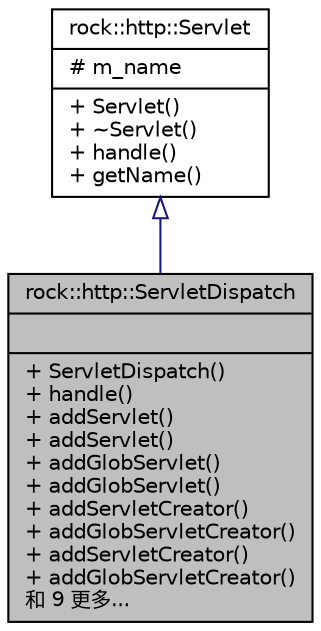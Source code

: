 digraph "rock::http::ServletDispatch"
{
 // LATEX_PDF_SIZE
  edge [fontname="Helvetica",fontsize="10",labelfontname="Helvetica",labelfontsize="10"];
  node [fontname="Helvetica",fontsize="10",shape=record];
  Node1 [label="{rock::http::ServletDispatch\n||+ ServletDispatch()\l+ handle()\l+ addServlet()\l+ addServlet()\l+ addGlobServlet()\l+ addGlobServlet()\l+ addServletCreator()\l+ addGlobServletCreator()\l+ addServletCreator()\l+ addGlobServletCreator()\l和 9 更多...\l}",height=0.2,width=0.4,color="black", fillcolor="grey75", style="filled", fontcolor="black",tooltip="Servlet分发器"];
  Node2 -> Node1 [dir="back",color="midnightblue",fontsize="10",style="solid",arrowtail="onormal",fontname="Helvetica"];
  Node2 [label="{rock::http::Servlet\n|# m_name\l|+ Servlet()\l+ ~Servlet()\l+ handle()\l+ getName()\l}",height=0.2,width=0.4,color="black", fillcolor="white", style="filled",URL="$classrock_1_1http_1_1Servlet.html",tooltip="Servlet封装"];
}
